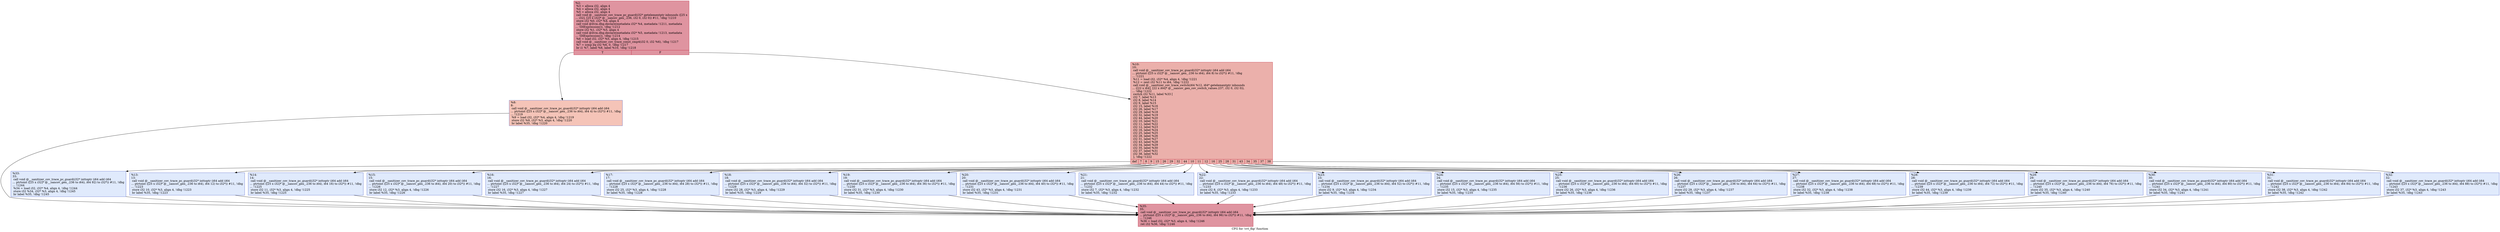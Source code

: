 digraph "CFG for 'cvt_flip' function" {
	label="CFG for 'cvt_flip' function";

	Node0x559c5cd8cb20 [shape=record,color="#b70d28ff", style=filled, fillcolor="#b70d2870",label="{%2:\l  %3 = alloca i32, align 4\l  %4 = alloca i32, align 4\l  %5 = alloca i32, align 4\l  call void @__sanitizer_cov_trace_pc_guard(i32* getelementptr inbounds ([25 x\l... i32], [25 x i32]* @__sancov_gen_.236, i32 0, i32 0)) #11, !dbg !1210\l  store i32 %0, i32* %4, align 4\l  call void @llvm.dbg.declare(metadata i32* %4, metadata !1211, metadata\l... !DIExpression()), !dbg !1212\l  store i32 %1, i32* %5, align 4\l  call void @llvm.dbg.declare(metadata i32* %5, metadata !1213, metadata\l... !DIExpression()), !dbg !1214\l  %6 = load i32, i32* %5, align 4, !dbg !1215\l  call void @__sanitizer_cov_trace_const_cmp4(i32 0, i32 %6), !dbg !1217\l  %7 = icmp eq i32 %6, 0, !dbg !1217\l  br i1 %7, label %8, label %10, !dbg !1218\l|{<s0>T|<s1>F}}"];
	Node0x559c5cd8cb20:s0 -> Node0x559c5cd8cca0;
	Node0x559c5cd8cb20:s1 -> Node0x559c5cd8ccf0;
	Node0x559c5cd8cca0 [shape=record,color="#3d50c3ff", style=filled, fillcolor="#e97a5f70",label="{%8:\l8:                                                \l  call void @__sanitizer_cov_trace_pc_guard(i32* inttoptr (i64 add (i64\l... ptrtoint ([25 x i32]* @__sancov_gen_.236 to i64), i64 4) to i32*)) #11, !dbg\l... !1219\l  %9 = load i32, i32* %4, align 4, !dbg !1219\l  store i32 %9, i32* %3, align 4, !dbg !1220\l  br label %35, !dbg !1220\l}"];
	Node0x559c5cd8cca0 -> Node0x559c5cd8d3d0;
	Node0x559c5cd8ccf0 [shape=record,color="#b70d28ff", style=filled, fillcolor="#d24b4070",label="{%10:\l10:                                               \l  call void @__sanitizer_cov_trace_pc_guard(i32* inttoptr (i64 add (i64\l... ptrtoint ([25 x i32]* @__sancov_gen_.236 to i64), i64 8) to i32*)) #11, !dbg\l... !1221\l  %11 = load i32, i32* %4, align 4, !dbg !1221\l  %12 = zext i32 %11 to i64, !dbg !1222\l  call void @__sanitizer_cov_trace_switch(i64 %12, i64* getelementptr inbounds\l... ([22 x i64], [22 x i64]* @__sancov_gen_cov_switch_values.237, i32 0, i32 0)),\l... !dbg !1222\l  switch i32 %11, label %33 [\l    i32 7, label %13\l    i32 8, label %14\l    i32 9, label %15\l    i32 15, label %16\l    i32 26, label %17\l    i32 29, label %18\l    i32 32, label %19\l    i32 44, label %20\l    i32 10, label %21\l    i32 11, label %22\l    i32 12, label %23\l    i32 16, label %24\l    i32 25, label %25\l    i32 28, label %26\l    i32 31, label %27\l    i32 43, label %28\l    i32 34, label %29\l    i32 35, label %30\l    i32 37, label %31\l    i32 38, label %32\l  ], !dbg !1222\l|{<s0>def|<s1>7|<s2>8|<s3>9|<s4>15|<s5>26|<s6>29|<s7>32|<s8>44|<s9>10|<s10>11|<s11>12|<s12>16|<s13>25|<s14>28|<s15>31|<s16>43|<s17>34|<s18>35|<s19>37|<s20>38}}"];
	Node0x559c5cd8ccf0:s0 -> Node0x559c5cd8d380;
	Node0x559c5cd8ccf0:s1 -> Node0x559c5cd8cd40;
	Node0x559c5cd8ccf0:s2 -> Node0x559c5cd8cd90;
	Node0x559c5cd8ccf0:s3 -> Node0x559c5cd8cde0;
	Node0x559c5cd8ccf0:s4 -> Node0x559c5cd8ce30;
	Node0x559c5cd8ccf0:s5 -> Node0x559c5cd8ce80;
	Node0x559c5cd8ccf0:s6 -> Node0x559c5cd8ced0;
	Node0x559c5cd8ccf0:s7 -> Node0x559c5cd8cf20;
	Node0x559c5cd8ccf0:s8 -> Node0x559c5cd8cf70;
	Node0x559c5cd8ccf0:s9 -> Node0x559c5cd8cfc0;
	Node0x559c5cd8ccf0:s10 -> Node0x559c5cd8d010;
	Node0x559c5cd8ccf0:s11 -> Node0x559c5cd8d060;
	Node0x559c5cd8ccf0:s12 -> Node0x559c5cd8d0b0;
	Node0x559c5cd8ccf0:s13 -> Node0x559c5cd8d100;
	Node0x559c5cd8ccf0:s14 -> Node0x559c5cd8d150;
	Node0x559c5cd8ccf0:s15 -> Node0x559c5cd8d1a0;
	Node0x559c5cd8ccf0:s16 -> Node0x559c5cd8d1f0;
	Node0x559c5cd8ccf0:s17 -> Node0x559c5cd8d240;
	Node0x559c5cd8ccf0:s18 -> Node0x559c5cd8d290;
	Node0x559c5cd8ccf0:s19 -> Node0x559c5cd8d2e0;
	Node0x559c5cd8ccf0:s20 -> Node0x559c5cd8d330;
	Node0x559c5cd8cd40 [shape=record,color="#3d50c3ff", style=filled, fillcolor="#b9d0f970",label="{%13:\l13:                                               \l  call void @__sanitizer_cov_trace_pc_guard(i32* inttoptr (i64 add (i64\l... ptrtoint ([25 x i32]* @__sancov_gen_.236 to i64), i64 12) to i32*)) #11, !dbg\l... !1223\l  store i32 10, i32* %3, align 4, !dbg !1223\l  br label %35, !dbg !1223\l}"];
	Node0x559c5cd8cd40 -> Node0x559c5cd8d3d0;
	Node0x559c5cd8cd90 [shape=record,color="#3d50c3ff", style=filled, fillcolor="#b9d0f970",label="{%14:\l14:                                               \l  call void @__sanitizer_cov_trace_pc_guard(i32* inttoptr (i64 add (i64\l... ptrtoint ([25 x i32]* @__sancov_gen_.236 to i64), i64 16) to i32*)) #11, !dbg\l... !1225\l  store i32 11, i32* %3, align 4, !dbg !1225\l  br label %35, !dbg !1225\l}"];
	Node0x559c5cd8cd90 -> Node0x559c5cd8d3d0;
	Node0x559c5cd8cde0 [shape=record,color="#3d50c3ff", style=filled, fillcolor="#b9d0f970",label="{%15:\l15:                                               \l  call void @__sanitizer_cov_trace_pc_guard(i32* inttoptr (i64 add (i64\l... ptrtoint ([25 x i32]* @__sancov_gen_.236 to i64), i64 20) to i32*)) #11, !dbg\l... !1226\l  store i32 12, i32* %3, align 4, !dbg !1226\l  br label %35, !dbg !1226\l}"];
	Node0x559c5cd8cde0 -> Node0x559c5cd8d3d0;
	Node0x559c5cd8ce30 [shape=record,color="#3d50c3ff", style=filled, fillcolor="#b9d0f970",label="{%16:\l16:                                               \l  call void @__sanitizer_cov_trace_pc_guard(i32* inttoptr (i64 add (i64\l... ptrtoint ([25 x i32]* @__sancov_gen_.236 to i64), i64 24) to i32*)) #11, !dbg\l... !1227\l  store i32 16, i32* %3, align 4, !dbg !1227\l  br label %35, !dbg !1227\l}"];
	Node0x559c5cd8ce30 -> Node0x559c5cd8d3d0;
	Node0x559c5cd8ce80 [shape=record,color="#3d50c3ff", style=filled, fillcolor="#b9d0f970",label="{%17:\l17:                                               \l  call void @__sanitizer_cov_trace_pc_guard(i32* inttoptr (i64 add (i64\l... ptrtoint ([25 x i32]* @__sancov_gen_.236 to i64), i64 28) to i32*)) #11, !dbg\l... !1228\l  store i32 25, i32* %3, align 4, !dbg !1228\l  br label %35, !dbg !1228\l}"];
	Node0x559c5cd8ce80 -> Node0x559c5cd8d3d0;
	Node0x559c5cd8ced0 [shape=record,color="#3d50c3ff", style=filled, fillcolor="#b9d0f970",label="{%18:\l18:                                               \l  call void @__sanitizer_cov_trace_pc_guard(i32* inttoptr (i64 add (i64\l... ptrtoint ([25 x i32]* @__sancov_gen_.236 to i64), i64 32) to i32*)) #11, !dbg\l... !1229\l  store i32 28, i32* %3, align 4, !dbg !1229\l  br label %35, !dbg !1229\l}"];
	Node0x559c5cd8ced0 -> Node0x559c5cd8d3d0;
	Node0x559c5cd8cf20 [shape=record,color="#3d50c3ff", style=filled, fillcolor="#b9d0f970",label="{%19:\l19:                                               \l  call void @__sanitizer_cov_trace_pc_guard(i32* inttoptr (i64 add (i64\l... ptrtoint ([25 x i32]* @__sancov_gen_.236 to i64), i64 36) to i32*)) #11, !dbg\l... !1230\l  store i32 31, i32* %3, align 4, !dbg !1230\l  br label %35, !dbg !1230\l}"];
	Node0x559c5cd8cf20 -> Node0x559c5cd8d3d0;
	Node0x559c5cd8cf70 [shape=record,color="#3d50c3ff", style=filled, fillcolor="#b9d0f970",label="{%20:\l20:                                               \l  call void @__sanitizer_cov_trace_pc_guard(i32* inttoptr (i64 add (i64\l... ptrtoint ([25 x i32]* @__sancov_gen_.236 to i64), i64 40) to i32*)) #11, !dbg\l... !1231\l  store i32 43, i32* %3, align 4, !dbg !1231\l  br label %35, !dbg !1231\l}"];
	Node0x559c5cd8cf70 -> Node0x559c5cd8d3d0;
	Node0x559c5cd8cfc0 [shape=record,color="#3d50c3ff", style=filled, fillcolor="#b9d0f970",label="{%21:\l21:                                               \l  call void @__sanitizer_cov_trace_pc_guard(i32* inttoptr (i64 add (i64\l... ptrtoint ([25 x i32]* @__sancov_gen_.236 to i64), i64 44) to i32*)) #11, !dbg\l... !1232\l  store i32 7, i32* %3, align 4, !dbg !1232\l  br label %35, !dbg !1232\l}"];
	Node0x559c5cd8cfc0 -> Node0x559c5cd8d3d0;
	Node0x559c5cd8d010 [shape=record,color="#3d50c3ff", style=filled, fillcolor="#b9d0f970",label="{%22:\l22:                                               \l  call void @__sanitizer_cov_trace_pc_guard(i32* inttoptr (i64 add (i64\l... ptrtoint ([25 x i32]* @__sancov_gen_.236 to i64), i64 48) to i32*)) #11, !dbg\l... !1233\l  store i32 8, i32* %3, align 4, !dbg !1233\l  br label %35, !dbg !1233\l}"];
	Node0x559c5cd8d010 -> Node0x559c5cd8d3d0;
	Node0x559c5cd8d060 [shape=record,color="#3d50c3ff", style=filled, fillcolor="#b9d0f970",label="{%23:\l23:                                               \l  call void @__sanitizer_cov_trace_pc_guard(i32* inttoptr (i64 add (i64\l... ptrtoint ([25 x i32]* @__sancov_gen_.236 to i64), i64 52) to i32*)) #11, !dbg\l... !1234\l  store i32 9, i32* %3, align 4, !dbg !1234\l  br label %35, !dbg !1234\l}"];
	Node0x559c5cd8d060 -> Node0x559c5cd8d3d0;
	Node0x559c5cd8d0b0 [shape=record,color="#3d50c3ff", style=filled, fillcolor="#b9d0f970",label="{%24:\l24:                                               \l  call void @__sanitizer_cov_trace_pc_guard(i32* inttoptr (i64 add (i64\l... ptrtoint ([25 x i32]* @__sancov_gen_.236 to i64), i64 56) to i32*)) #11, !dbg\l... !1235\l  store i32 15, i32* %3, align 4, !dbg !1235\l  br label %35, !dbg !1235\l}"];
	Node0x559c5cd8d0b0 -> Node0x559c5cd8d3d0;
	Node0x559c5cd8d100 [shape=record,color="#3d50c3ff", style=filled, fillcolor="#b9d0f970",label="{%25:\l25:                                               \l  call void @__sanitizer_cov_trace_pc_guard(i32* inttoptr (i64 add (i64\l... ptrtoint ([25 x i32]* @__sancov_gen_.236 to i64), i64 60) to i32*)) #11, !dbg\l... !1236\l  store i32 26, i32* %3, align 4, !dbg !1236\l  br label %35, !dbg !1236\l}"];
	Node0x559c5cd8d100 -> Node0x559c5cd8d3d0;
	Node0x559c5cd8d150 [shape=record,color="#3d50c3ff", style=filled, fillcolor="#b9d0f970",label="{%26:\l26:                                               \l  call void @__sanitizer_cov_trace_pc_guard(i32* inttoptr (i64 add (i64\l... ptrtoint ([25 x i32]* @__sancov_gen_.236 to i64), i64 64) to i32*)) #11, !dbg\l... !1237\l  store i32 29, i32* %3, align 4, !dbg !1237\l  br label %35, !dbg !1237\l}"];
	Node0x559c5cd8d150 -> Node0x559c5cd8d3d0;
	Node0x559c5cd8d1a0 [shape=record,color="#3d50c3ff", style=filled, fillcolor="#b9d0f970",label="{%27:\l27:                                               \l  call void @__sanitizer_cov_trace_pc_guard(i32* inttoptr (i64 add (i64\l... ptrtoint ([25 x i32]* @__sancov_gen_.236 to i64), i64 68) to i32*)) #11, !dbg\l... !1238\l  store i32 32, i32* %3, align 4, !dbg !1238\l  br label %35, !dbg !1238\l}"];
	Node0x559c5cd8d1a0 -> Node0x559c5cd8d3d0;
	Node0x559c5cd8d1f0 [shape=record,color="#3d50c3ff", style=filled, fillcolor="#b9d0f970",label="{%28:\l28:                                               \l  call void @__sanitizer_cov_trace_pc_guard(i32* inttoptr (i64 add (i64\l... ptrtoint ([25 x i32]* @__sancov_gen_.236 to i64), i64 72) to i32*)) #11, !dbg\l... !1239\l  store i32 44, i32* %3, align 4, !dbg !1239\l  br label %35, !dbg !1239\l}"];
	Node0x559c5cd8d1f0 -> Node0x559c5cd8d3d0;
	Node0x559c5cd8d240 [shape=record,color="#3d50c3ff", style=filled, fillcolor="#b9d0f970",label="{%29:\l29:                                               \l  call void @__sanitizer_cov_trace_pc_guard(i32* inttoptr (i64 add (i64\l... ptrtoint ([25 x i32]* @__sancov_gen_.236 to i64), i64 76) to i32*)) #11, !dbg\l... !1240\l  store i32 35, i32* %3, align 4, !dbg !1240\l  br label %35, !dbg !1240\l}"];
	Node0x559c5cd8d240 -> Node0x559c5cd8d3d0;
	Node0x559c5cd8d290 [shape=record,color="#3d50c3ff", style=filled, fillcolor="#b9d0f970",label="{%30:\l30:                                               \l  call void @__sanitizer_cov_trace_pc_guard(i32* inttoptr (i64 add (i64\l... ptrtoint ([25 x i32]* @__sancov_gen_.236 to i64), i64 80) to i32*)) #11, !dbg\l... !1241\l  store i32 34, i32* %3, align 4, !dbg !1241\l  br label %35, !dbg !1241\l}"];
	Node0x559c5cd8d290 -> Node0x559c5cd8d3d0;
	Node0x559c5cd8d2e0 [shape=record,color="#3d50c3ff", style=filled, fillcolor="#b9d0f970",label="{%31:\l31:                                               \l  call void @__sanitizer_cov_trace_pc_guard(i32* inttoptr (i64 add (i64\l... ptrtoint ([25 x i32]* @__sancov_gen_.236 to i64), i64 84) to i32*)) #11, !dbg\l... !1242\l  store i32 38, i32* %3, align 4, !dbg !1242\l  br label %35, !dbg !1242\l}"];
	Node0x559c5cd8d2e0 -> Node0x559c5cd8d3d0;
	Node0x559c5cd8d330 [shape=record,color="#3d50c3ff", style=filled, fillcolor="#b9d0f970",label="{%32:\l32:                                               \l  call void @__sanitizer_cov_trace_pc_guard(i32* inttoptr (i64 add (i64\l... ptrtoint ([25 x i32]* @__sancov_gen_.236 to i64), i64 88) to i32*)) #11, !dbg\l... !1243\l  store i32 37, i32* %3, align 4, !dbg !1243\l  br label %35, !dbg !1243\l}"];
	Node0x559c5cd8d330 -> Node0x559c5cd8d3d0;
	Node0x559c5cd8d380 [shape=record,color="#3d50c3ff", style=filled, fillcolor="#b9d0f970",label="{%33:\l33:                                               \l  call void @__sanitizer_cov_trace_pc_guard(i32* inttoptr (i64 add (i64\l... ptrtoint ([25 x i32]* @__sancov_gen_.236 to i64), i64 92) to i32*)) #11, !dbg\l... !1244\l  %34 = load i32, i32* %4, align 4, !dbg !1244\l  store i32 %34, i32* %3, align 4, !dbg !1245\l  br label %35, !dbg !1245\l}"];
	Node0x559c5cd8d380 -> Node0x559c5cd8d3d0;
	Node0x559c5cd8d3d0 [shape=record,color="#b70d28ff", style=filled, fillcolor="#b70d2870",label="{%35:\l35:                                               \l  call void @__sanitizer_cov_trace_pc_guard(i32* inttoptr (i64 add (i64\l... ptrtoint ([25 x i32]* @__sancov_gen_.236 to i64), i64 96) to i32*)) #11, !dbg\l... !1246\l  %36 = load i32, i32* %3, align 4, !dbg !1246\l  ret i32 %36, !dbg !1246\l}"];
}
